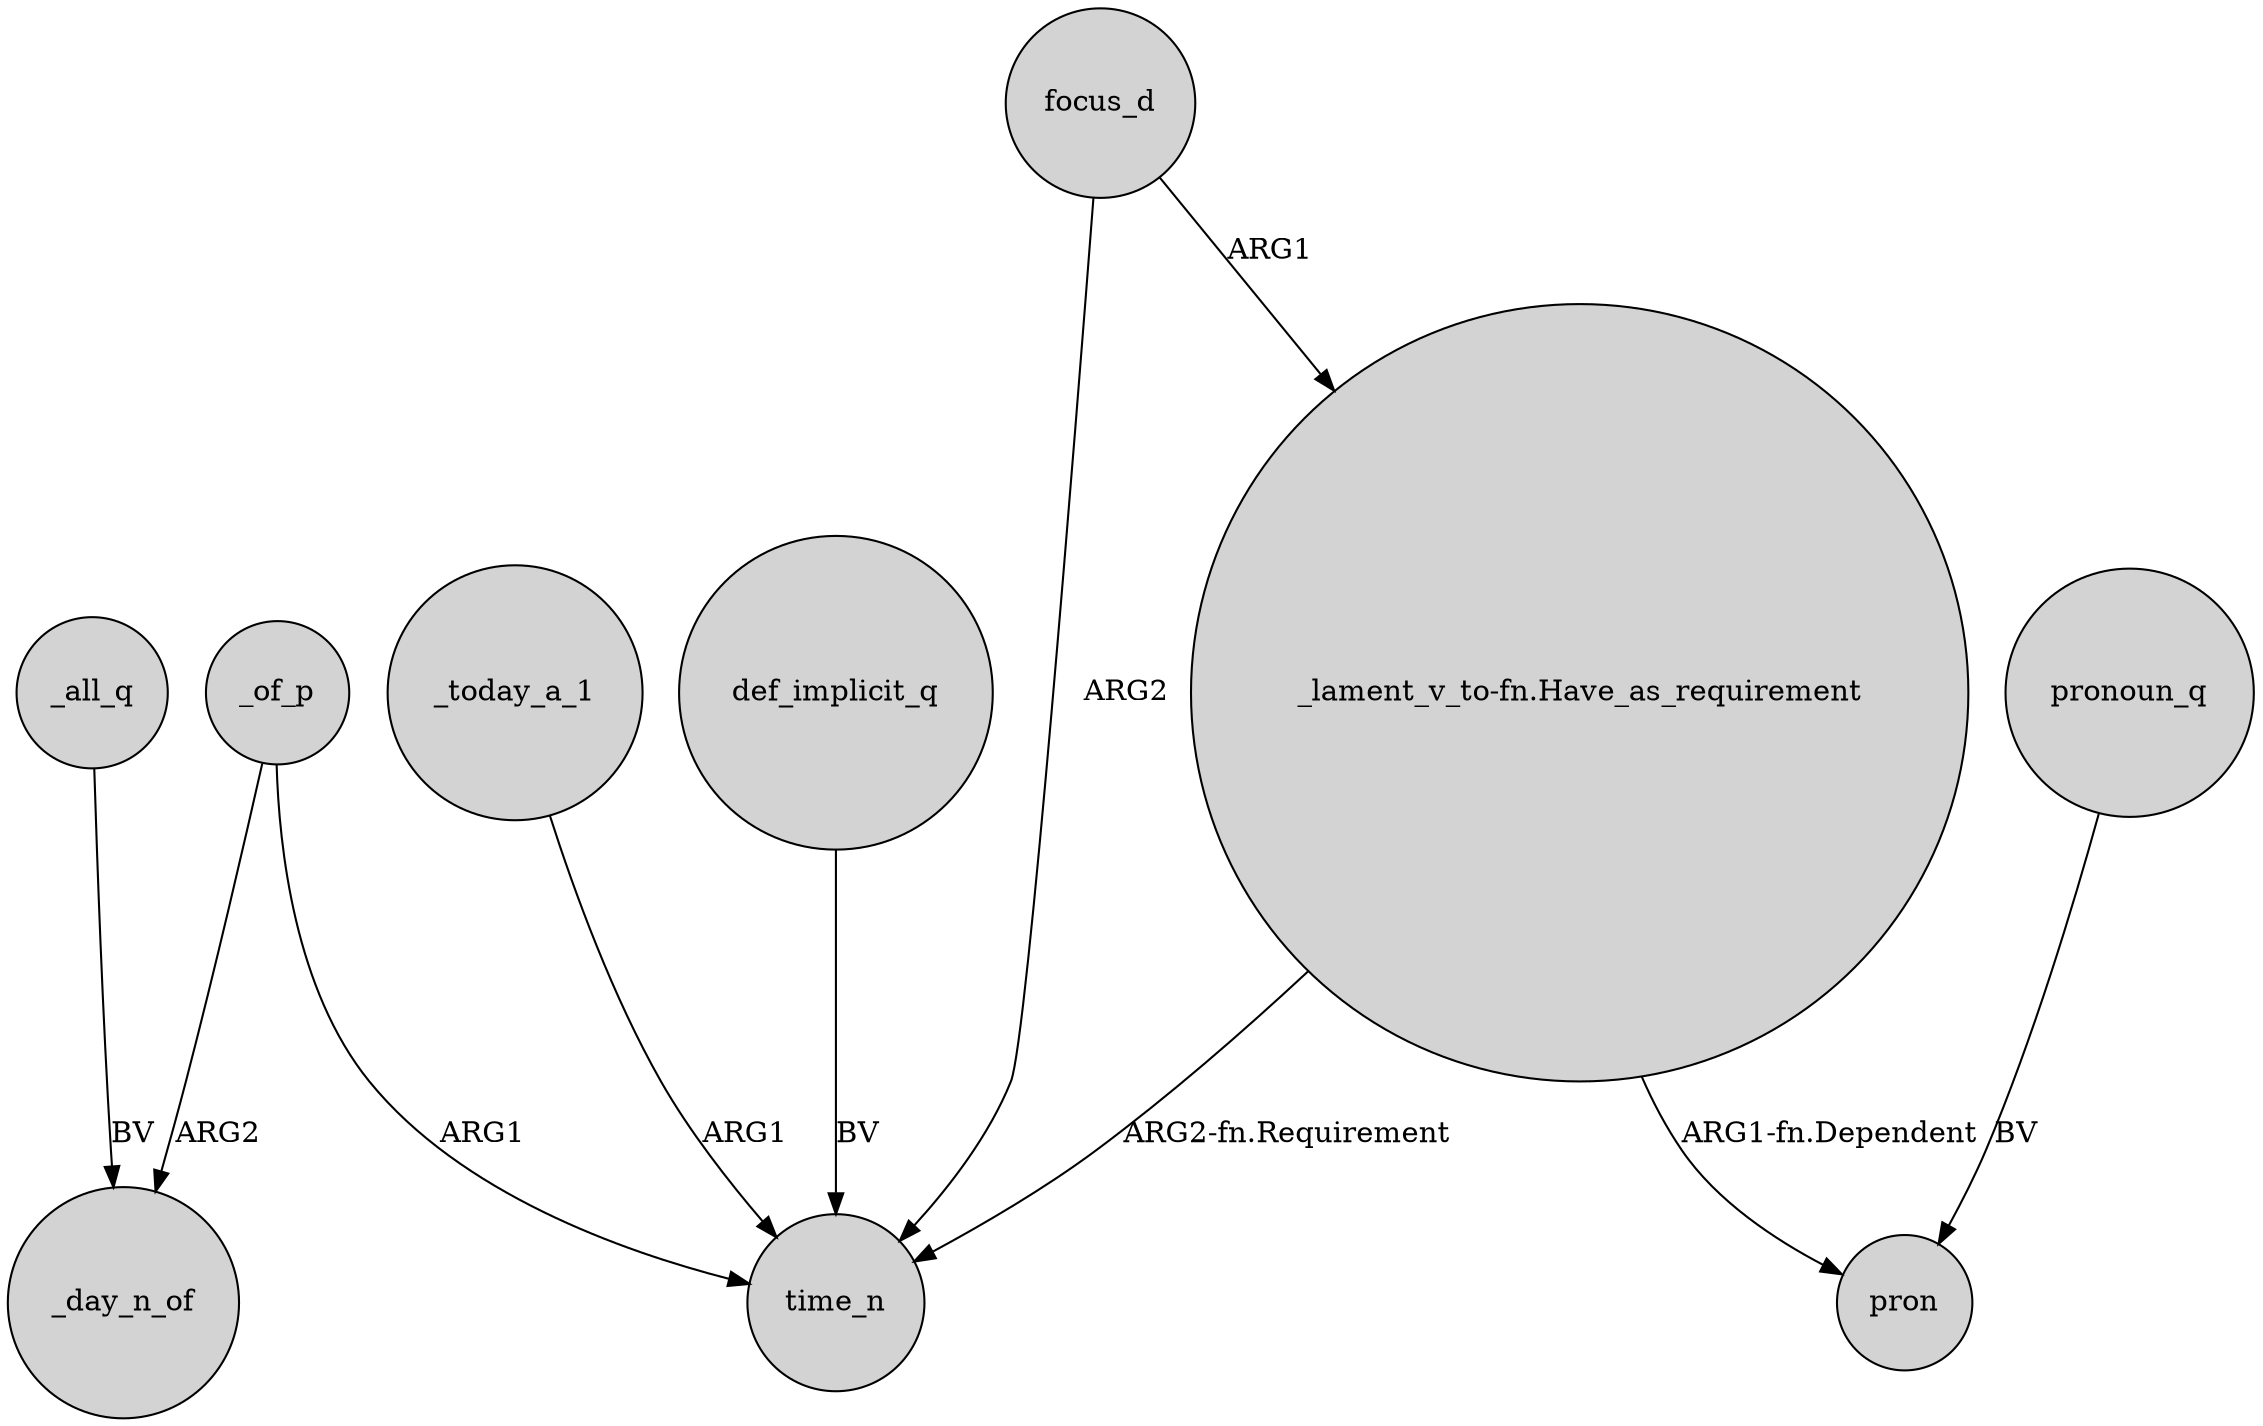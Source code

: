 digraph {
	node [shape=circle style=filled]
	_today_a_1 -> time_n [label=ARG1]
	_of_p -> time_n [label=ARG1]
	focus_d -> time_n [label=ARG2]
	def_implicit_q -> time_n [label=BV]
	"_lament_v_to-fn.Have_as_requirement" -> time_n [label="ARG2-fn.Requirement"]
	"_lament_v_to-fn.Have_as_requirement" -> pron [label="ARG1-fn.Dependent"]
	pronoun_q -> pron [label=BV]
	_of_p -> _day_n_of [label=ARG2]
	focus_d -> "_lament_v_to-fn.Have_as_requirement" [label=ARG1]
	_all_q -> _day_n_of [label=BV]
}
